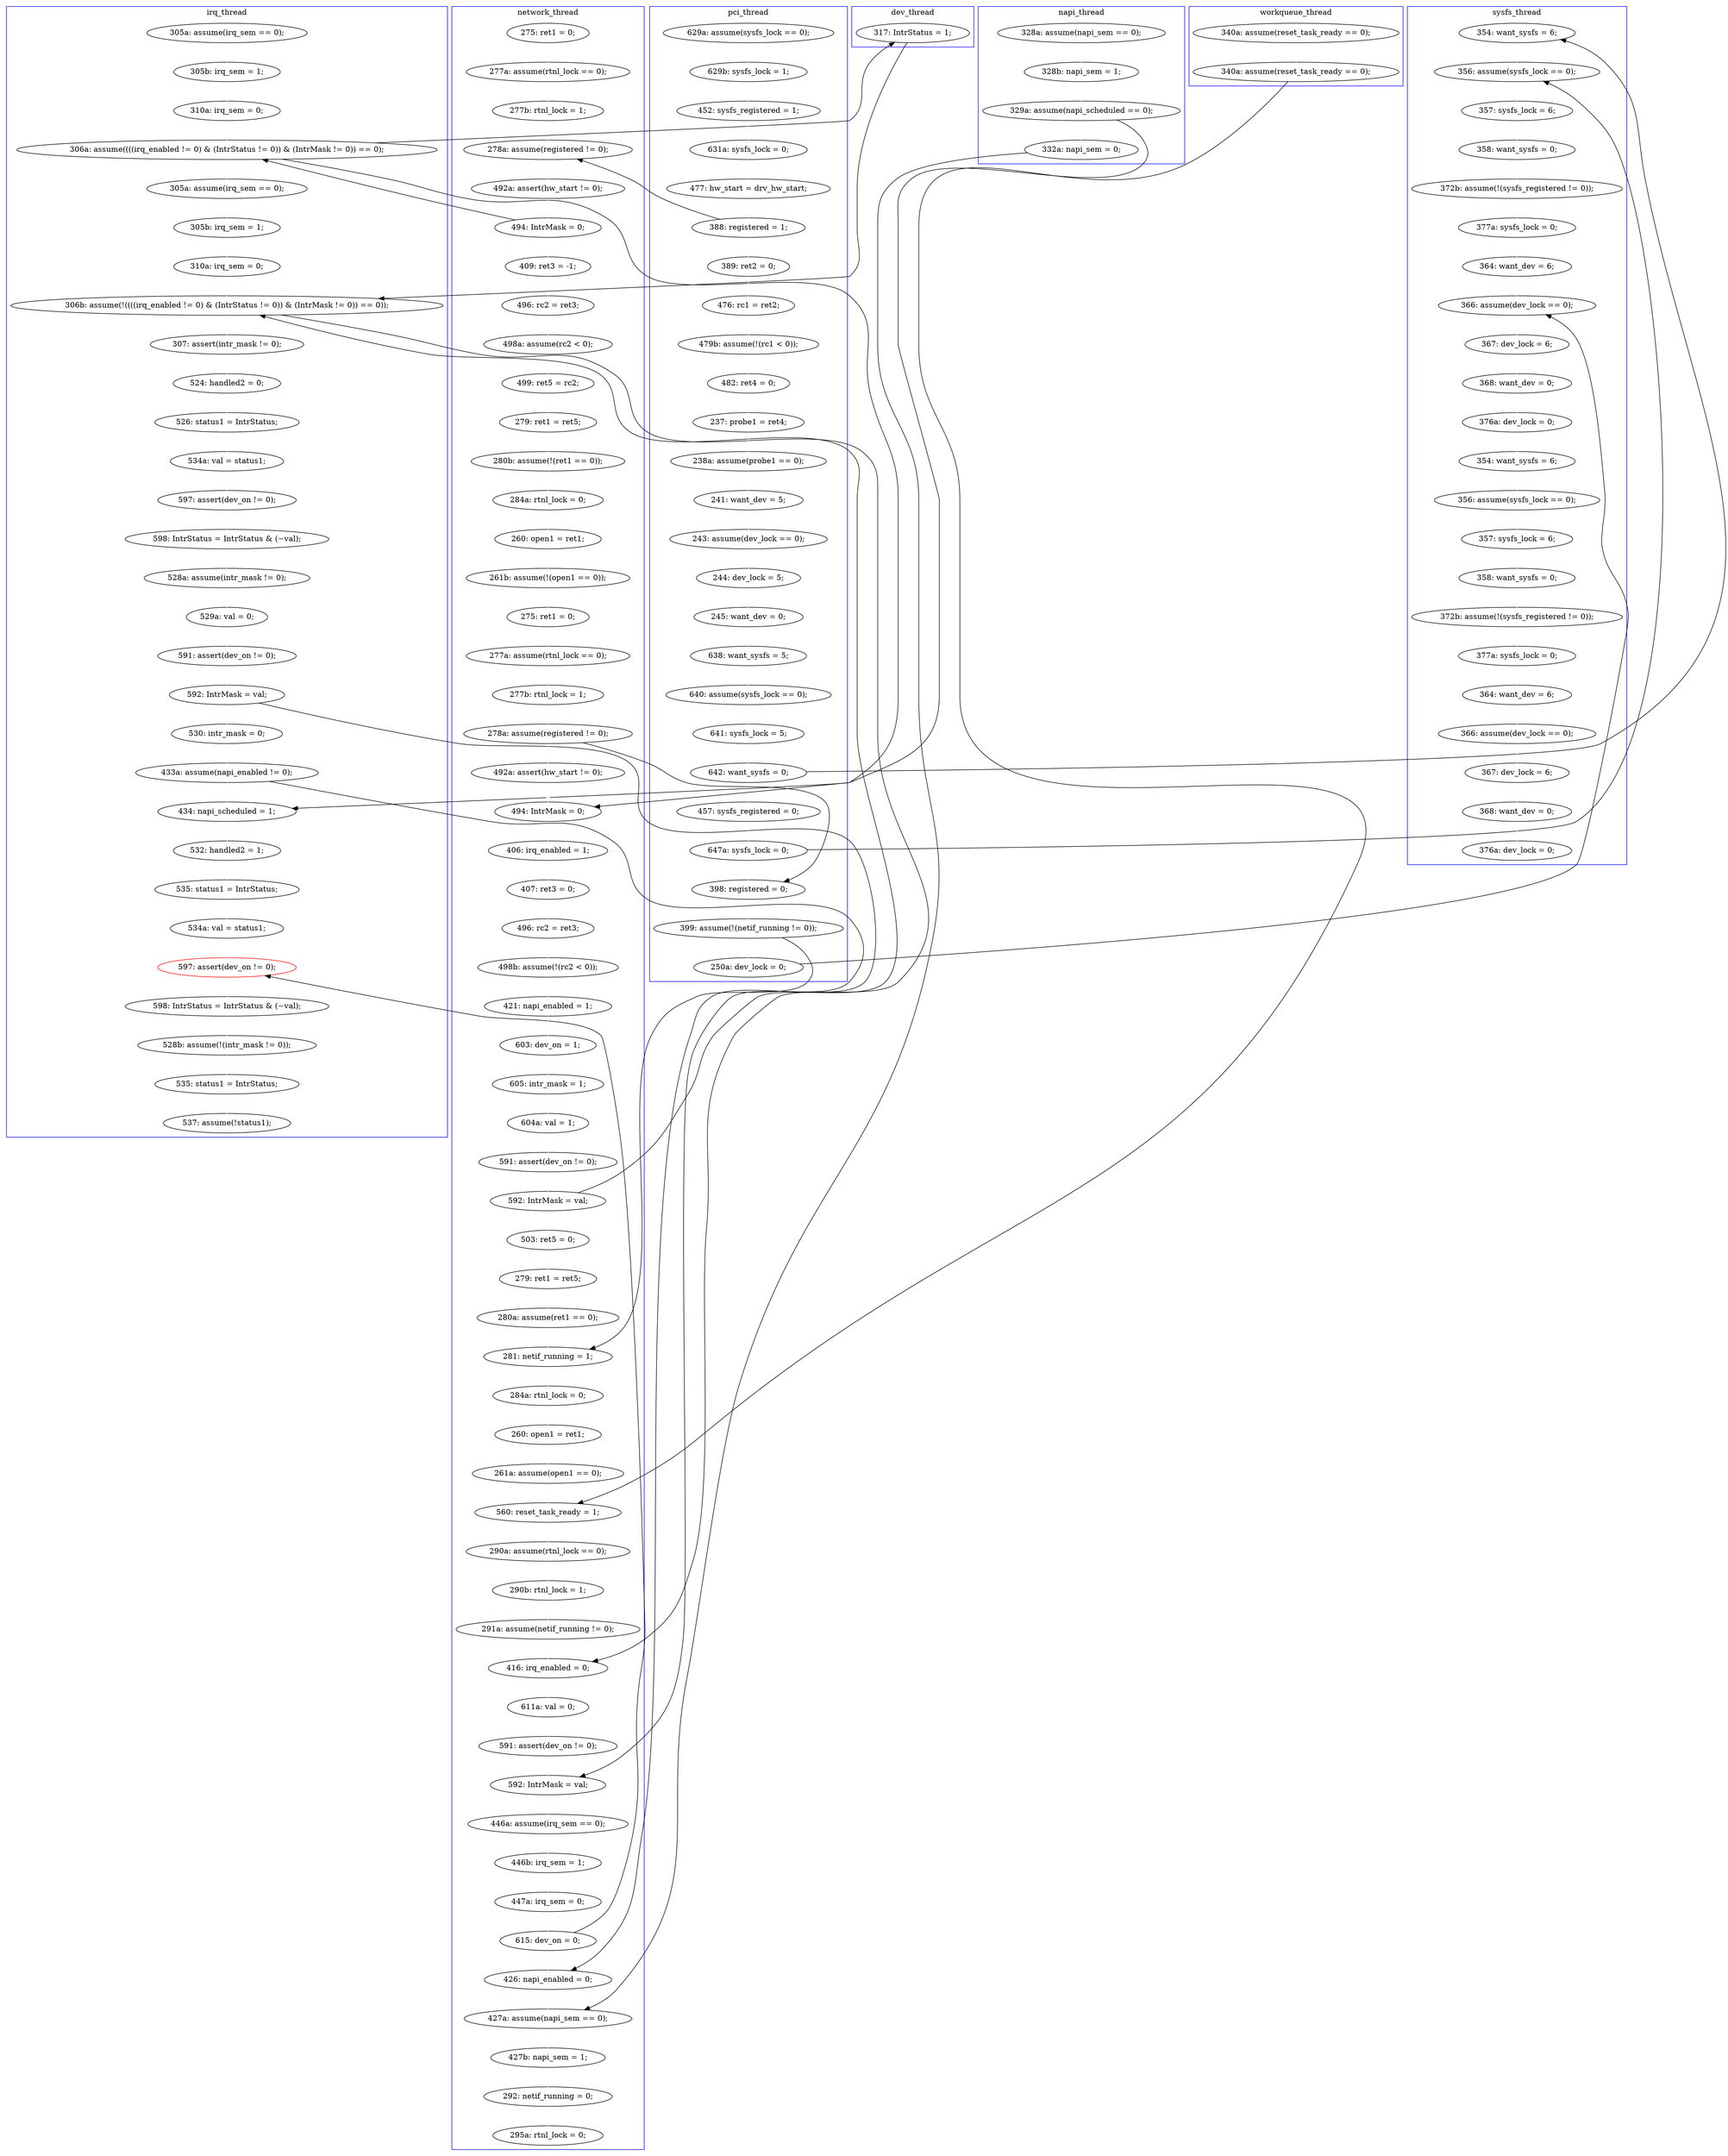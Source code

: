 digraph Counterexample {
	34 -> 54 [color = white, style = solid]
	99 -> 100 [color = white, style = solid]
	118 -> 184 [color = white, style = solid]
	44 -> 47 [color = white, style = solid]
	142 -> 143 [color = white, style = solid]
	209 -> 211 [color = white, style = solid]
	308 -> 325 [color = white, style = solid]
	198 -> 200 [color = black, style = solid, constraint = false]
	76 -> 77 [color = white, style = solid]
	242 -> 244 [color = white, style = solid]
	60 -> 65 [color = white, style = solid]
	71 -> 72 [color = white, style = solid]
	303 -> 304 [color = white, style = solid]
	247 -> 248 [color = white, style = solid]
	228 -> 229 [color = white, style = solid]
	153 -> 158 [color = white, style = solid]
	109 -> 146 [color = black, style = solid, constraint = false]
	252 -> 253 [color = white, style = solid]
	213 -> 280 [color = white, style = solid]
	232 -> 284 [color = black, style = solid, constraint = false]
	292 -> 296 [color = white, style = solid]
	170 -> 171 [color = white, style = solid]
	107 -> 109 [color = white, style = solid]
	208 -> 209 [color = white, style = solid]
	59 -> 60 [color = white, style = solid]
	65 -> 68 [color = white, style = solid]
	179 -> 181 [color = white, style = solid]
	184 -> 303 [color = black, style = solid, constraint = false]
	160 -> 163 [color = white, style = solid]
	31 -> 33 [color = white, style = solid]
	141 -> 142 [color = white, style = solid]
	231 -> 232 [color = white, style = solid]
	128 -> 130 [color = white, style = solid]
	152 -> 153 [color = white, style = solid]
	232 -> 234 [color = white, style = solid]
	98 -> 99 [color = white, style = solid]
	302 -> 308 [color = white, style = solid]
	81 -> 82 [color = white, style = solid]
	109 -> 191 [color = white, style = solid]
	225 -> 228 [color = white, style = solid]
	267 -> 269 [color = white, style = solid]
	73 -> 76 [color = white, style = solid]
	166 -> 170 [color = white, style = solid]
	60 -> 109 [color = black, style = solid, constraint = false]
	190 -> 206 [color = black, style = solid, constraint = false]
	301 -> 303 [color = white, style = solid]
	104 -> 119 [color = white, style = solid]
	52 -> 53 [color = white, style = solid]
	191 -> 192 [color = white, style = solid]
	101 -> 104 [color = white, style = solid]
	177 -> 178 [color = white, style = solid]
	244 -> 298 [color = white, style = solid]
	72 -> 101 [color = white, style = solid]
	282 -> 310 [color = white, style = solid]
	207 -> 208 [color = white, style = solid]
	211 -> 212 [color = white, style = solid]
	325 -> 327 [color = white, style = solid]
	212 -> 213 [color = white, style = solid]
	214 -> 219 [color = white, style = solid]
	100 -> 176 [color = black, style = solid, constraint = false]
	224 -> 225 [color = white, style = solid]
	130 -> 187 [color = white, style = solid]
	284 -> 290 [color = white, style = solid]
	123 -> 141 [color = white, style = solid]
	206 -> 274 [color = black, style = solid, constraint = false]
	100 -> 128 [color = white, style = solid]
	269 -> 274 [color = white, style = solid]
	283 -> 284 [color = white, style = solid]
	182 -> 190 [color = white, style = solid]
	105 -> 106 [color = white, style = solid]
	257 -> 261 [color = white, style = solid]
	206 -> 214 [color = white, style = solid]
	278 -> 283 [color = white, style = solid]
	296 -> 301 [color = white, style = solid]
	53 -> 73 [color = white, style = solid]
	313 -> 316 [color = white, style = solid]
	189 -> 252 [color = black, style = solid, constraint = false]
	47 -> 52 [color = white, style = solid]
	219 -> 220 [color = white, style = solid]
	86 -> 97 [color = white, style = solid]
	296 -> 298 [color = black, style = solid, constraint = false]
	146 -> 206 [color = black, style = solid, constraint = false]
	38 -> 39 [color = white, style = solid]
	93 -> 114 [color = white, style = solid]
	159 -> 160 [color = white, style = solid]
	261 -> 266 [color = white, style = solid]
	178 -> 179 [color = white, style = solid]
	222 -> 224 [color = white, style = solid]
	200 -> 201 [color = white, style = solid]
	280 -> 281 [color = white, style = solid]
	189 -> 198 [color = white, style = solid]
	145 -> 187 [color = black, style = solid, constraint = false]
	106 -> 107 [color = white, style = solid]
	118 -> 239 [color = black, style = solid, constraint = false]
	234 -> 238 [color = white, style = solid]
	238 -> 239 [color = white, style = solid]
	120 -> 123 [color = white, style = solid]
	291 -> 292 [color = white, style = solid]
	143 -> 145 [color = white, style = solid]
	85 -> 86 [color = white, style = solid]
	201 -> 202 [color = white, style = solid]
	145 -> 152 [color = white, style = solid]
	130 -> 177 [color = black, style = solid, constraint = false]
	229 -> 231 [color = white, style = solid]
	192 -> 194 [color = white, style = solid]
	202 -> 203 [color = white, style = solid]
	203 -> 205 [color = white, style = solid]
	266 -> 267 [color = white, style = solid]
	163 -> 166 [color = white, style = solid]
	254 -> 257 [color = white, style = solid]
	205 -> 207 [color = white, style = solid]
	239 -> 241 [color = white, style = solid]
	194 -> 206 [color = white, style = solid]
	290 -> 291 [color = white, style = solid]
	158 -> 159 [color = white, style = solid]
	248 -> 251 [color = white, style = solid]
	116 -> 118 [color = white, style = solid]
	114 -> 261 [color = black, style = solid, constraint = false]
	199 -> 200 [color = white, style = solid]
	253 -> 254 [color = white, style = solid]
	97 -> 98 [color = white, style = solid]
	176 -> 177 [color = white, style = solid]
	52 -> 54 [color = black, style = solid, constraint = false]
	171 -> 172 [color = white, style = solid]
	172 -> 182 [color = white, style = solid]
	188 -> 199 [color = white, style = solid]
	298 -> 302 [color = white, style = solid]
	84 -> 85 [color = white, style = solid]
	220 -> 222 [color = white, style = solid]
	39 -> 42 [color = white, style = solid]
	42 -> 44 [color = white, style = solid]
	190 -> 247 [color = white, style = solid]
	54 -> 59 [color = white, style = solid]
	281 -> 282 [color = white, style = solid]
	241 -> 242 [color = white, style = solid]
	78 -> 81 [color = white, style = solid]
	82 -> 84 [color = white, style = solid]
	304 -> 313 [color = white, style = solid]
	251 -> 252 [color = white, style = solid]
	119 -> 120 [color = white, style = solid]
	181 -> 188 [color = white, style = solid]
	115 -> 116 [color = white, style = solid]
	274 -> 278 [color = white, style = solid]
	68 -> 71 [color = white, style = solid]
	77 -> 78 [color = white, style = solid]
	187 -> 189 [color = white, style = solid]
	238 -> 301 [color = black, style = solid, constraint = false]
	33 -> 34 [color = white, style = solid]
	109 -> 153 [color = black, style = solid, constraint = false]
	subgraph cluster4 {
		label = napi_thread
		color = blue
		184  [label = "332a: napi_sem = 0;"]
		115  [label = "328a: assume(napi_sem == 0);"]
		116  [label = "328b: napi_sem = 1;"]
		118  [label = "329a: assume(napi_scheduled == 0);"]
	}
	subgraph cluster5 {
		label = workqueue_thread
		color = blue
		93  [label = "340a: assume(reset_task_ready == 0);"]
		114  [label = "340a: assume(reset_task_ready == 0);"]
	}
	subgraph cluster7 {
		label = dev_thread
		color = blue
		146  [label = "317: IntrStatus = 1;"]
	}
	subgraph cluster1 {
		label = pci_thread
		color = blue
		53  [label = "389: ret2 = 0;"]
		38  [label = "629a: assume(sysfs_lock == 0);"]
		85  [label = "244: dev_lock = 5;"]
		76  [label = "479b: assume(!(rc1 < 0));"]
		78  [label = "237: probe1 = ret4;"]
		100  [label = "642: want_sysfs = 0;"]
		128  [label = "457: sysfs_registered = 0;"]
		97  [label = "638: want_sysfs = 5;"]
		52  [label = "388: registered = 1;"]
		99  [label = "641: sysfs_lock = 5;"]
		189  [label = "399: assume(!(netif_running != 0));"]
		73  [label = "476: rc1 = ret2;"]
		77  [label = "482: ret4 = 0;"]
		44  [label = "631a: sysfs_lock = 0;"]
		98  [label = "640: assume(sysfs_lock == 0);"]
		82  [label = "241: want_dev = 5;"]
		187  [label = "398: registered = 0;"]
		198  [label = "250a: dev_lock = 0;"]
		47  [label = "477: hw_start = drv_hw_start;"]
		39  [label = "629b: sysfs_lock = 1;"]
		130  [label = "647a: sysfs_lock = 0;"]
		84  [label = "243: assume(dev_lock == 0);"]
		81  [label = "238a: assume(probe1 == 0);"]
		42  [label = "452: sysfs_registered = 1;"]
		86  [label = "245: want_dev = 0;"]
	}
	subgraph cluster6 {
		label = sysfs_thread
		color = blue
		177  [label = "356: assume(sysfs_lock == 0);"]
		207  [label = "356: assume(sysfs_lock == 0);"]
		199  [label = "364: want_dev = 6;"]
		212  [label = "377a: sysfs_lock = 0;"]
		179  [label = "358: want_sysfs = 0;"]
		181  [label = "372b: assume(!(sysfs_registered != 0));"]
		209  [label = "358: want_sysfs = 0;"]
		203  [label = "376a: dev_lock = 0;"]
		280  [label = "366: assume(dev_lock == 0);"]
		208  [label = "357: sysfs_lock = 6;"]
		213  [label = "364: want_dev = 6;"]
		202  [label = "368: want_dev = 0;"]
		188  [label = "377a: sysfs_lock = 0;"]
		310  [label = "376a: dev_lock = 0;"]
		200  [label = "366: assume(dev_lock == 0);"]
		201  [label = "367: dev_lock = 6;"]
		282  [label = "368: want_dev = 0;"]
		205  [label = "354: want_sysfs = 6;"]
		176  [label = "354: want_sysfs = 6;"]
		178  [label = "357: sysfs_lock = 6;"]
		281  [label = "367: dev_lock = 6;"]
		211  [label = "372b: assume(!(sysfs_registered != 0));"]
	}
	subgraph cluster3 {
		label = irq_thread
		color = blue
		302  [label = "598: IntrStatus = IntrStatus & (~val);"]
		229  [label = "529a: val = 0;"]
		327  [label = "537: assume(!status1);"]
		109  [label = "306a: assume((((irq_enabled != 0) & (IntrStatus != 0)) & (IntrMask != 0)) == 0);"]
		206  [label = "306b: assume(!((((irq_enabled != 0) & (IntrStatus != 0)) & (IntrMask != 0)) == 0));"]
		219  [label = "524: handled2 = 0;"]
		222  [label = "534a: val = status1;"]
		224  [label = "597: assert(dev_on != 0);"]
		244  [label = "534a: val = status1;"]
		225  [label = "598: IntrStatus = IntrStatus & (~val);"]
		220  [label = "526: status1 = IntrStatus;"]
		308  [label = "528b: assume(!(intr_mask != 0));"]
		238  [label = "433a: assume(napi_enabled != 0);"]
		105  [label = "305a: assume(irq_sem == 0);"]
		298  [label = "597: assert(dev_on != 0);", color = red]
		194  [label = "310a: irq_sem = 0;"]
		107  [label = "310a: irq_sem = 0;"]
		232  [label = "592: IntrMask = val;"]
		231  [label = "591: assert(dev_on != 0);"]
		192  [label = "305b: irq_sem = 1;"]
		106  [label = "305b: irq_sem = 1;"]
		241  [label = "532: handled2 = 1;"]
		214  [label = "307: assert(intr_mask != 0);"]
		325  [label = "535: status1 = IntrStatus;"]
		234  [label = "530: intr_mask = 0;"]
		228  [label = "528a: assume(intr_mask != 0);"]
		242  [label = "535: status1 = IntrStatus;"]
		239  [label = "434: napi_scheduled = 1;"]
		191  [label = "305a: assume(irq_sem == 0);"]
	}
	subgraph cluster2 {
		label = network_thread
		color = blue
		316  [label = "295a: rtnl_lock = 0;"]
		163  [label = "498b: assume(!(rc2 < 0));"]
		266  [label = "290a: assume(rtnl_lock == 0);"]
		261  [label = "560: reset_task_ready = 1;"]
		267  [label = "290b: rtnl_lock = 1;"]
		166  [label = "421: napi_enabled = 1;"]
		158  [label = "406: irq_enabled = 1;"]
		172  [label = "604a: val = 1;"]
		120  [label = "260: open1 = ret1;"]
		291  [label = "446b: irq_sem = 1;"]
		254  [label = "260: open1 = ret1;"]
		269  [label = "291a: assume(netif_running != 0);"]
		142  [label = "277a: assume(rtnl_lock == 0);"]
		253  [label = "284a: rtnl_lock = 0;"]
		247  [label = "503: ret5 = 0;"]
		284  [label = "592: IntrMask = val;"]
		170  [label = "603: dev_on = 1;"]
		182  [label = "591: assert(dev_on != 0);"]
		257  [label = "261a: assume(open1 == 0);"]
		153  [label = "494: IntrMask = 0;"]
		71  [label = "498a: assume(rc2 < 0);"]
		274  [label = "416: irq_enabled = 0;"]
		104  [label = "280b: assume(!(ret1 == 0));"]
		304  [label = "427b: napi_sem = 1;"]
		101  [label = "279: ret1 = ret5;"]
		292  [label = "447a: irq_sem = 0;"]
		31  [label = "275: ret1 = 0;"]
		296  [label = "615: dev_on = 0;"]
		123  [label = "261b: assume(!(open1 == 0));"]
		33  [label = "277a: assume(rtnl_lock == 0);"]
		160  [label = "496: rc2 = ret3;"]
		72  [label = "499: ret5 = rc2;"]
		171  [label = "605: intr_mask = 1;"]
		59  [label = "492a: assert(hw_start != 0);"]
		278  [label = "611a: val = 0;"]
		301  [label = "426: napi_enabled = 0;"]
		248  [label = "279: ret1 = ret5;"]
		60  [label = "494: IntrMask = 0;"]
		190  [label = "592: IntrMask = val;"]
		65  [label = "409: ret3 = -1;"]
		119  [label = "284a: rtnl_lock = 0;"]
		313  [label = "292: netif_running = 0;"]
		141  [label = "275: ret1 = 0;"]
		159  [label = "407: ret3 = 0;"]
		252  [label = "281: netif_running = 1;"]
		283  [label = "591: assert(dev_on != 0);"]
		251  [label = "280a: assume(ret1 == 0);"]
		54  [label = "278a: assume(registered != 0);"]
		303  [label = "427a: assume(napi_sem == 0);"]
		143  [label = "277b: rtnl_lock = 1;"]
		145  [label = "278a: assume(registered != 0);"]
		68  [label = "496: rc2 = ret3;"]
		152  [label = "492a: assert(hw_start != 0);"]
		290  [label = "446a: assume(irq_sem == 0);"]
		34  [label = "277b: rtnl_lock = 1;"]
	}
}